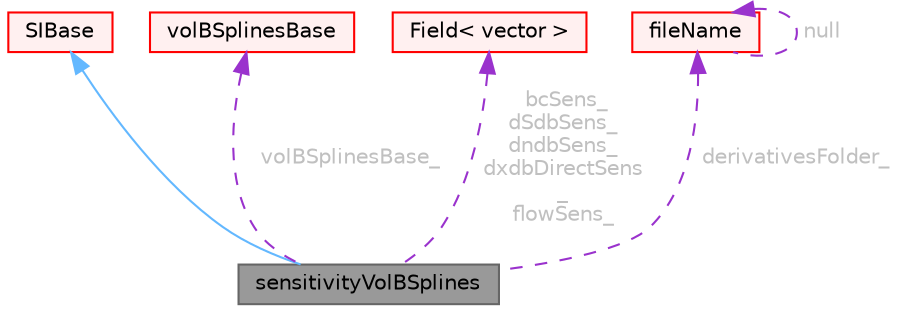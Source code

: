 digraph "sensitivityVolBSplines"
{
 // LATEX_PDF_SIZE
  bgcolor="transparent";
  edge [fontname=Helvetica,fontsize=10,labelfontname=Helvetica,labelfontsize=10];
  node [fontname=Helvetica,fontsize=10,shape=box,height=0.2,width=0.4];
  Node1 [id="Node000001",label="sensitivityVolBSplines",height=0.2,width=0.4,color="gray40", fillcolor="grey60", style="filled", fontcolor="black",tooltip="Calculation of adjoint based sensitivities at vol B-Splines control points using the SI or e-SI appro..."];
  Node2 -> Node1 [id="edge1_Node000001_Node000002",dir="back",color="steelblue1",style="solid",tooltip=" "];
  Node2 [id="Node000002",label="SIBase",height=0.2,width=0.4,color="red", fillcolor="#FFF0F0", style="filled",URL="$classFoam_1_1incompressible_1_1SIBase.html",tooltip="Base class for Surface Integral-based sensitivity derivatives."];
  Node91 -> Node1 [id="edge2_Node000001_Node000091",dir="back",color="darkorchid3",style="dashed",tooltip=" ",label=" volBSplinesBase_",fontcolor="grey" ];
  Node91 [id="Node000091",label="volBSplinesBase",height=0.2,width=0.4,color="red", fillcolor="#FFF0F0", style="filled",URL="$classFoam_1_1volBSplinesBase.html",tooltip="Class constructing a number of volumetric B-Splines boxes, read from dynamicMeshDict...."];
  Node100 -> Node1 [id="edge3_Node000001_Node000100",dir="back",color="darkorchid3",style="dashed",tooltip=" ",label=" bcSens_\ndSdbSens_\ndndbSens_\ndxdbDirectSens\l_\nflowSens_",fontcolor="grey" ];
  Node100 [id="Node000100",label="Field\< vector \>",height=0.2,width=0.4,color="red", fillcolor="#FFF0F0", style="filled",URL="$classFoam_1_1Field.html",tooltip=" "];
  Node102 -> Node1 [id="edge4_Node000001_Node000102",dir="back",color="darkorchid3",style="dashed",tooltip=" ",label=" derivativesFolder_",fontcolor="grey" ];
  Node102 [id="Node000102",label="fileName",height=0.2,width=0.4,color="red", fillcolor="#FFF0F0", style="filled",URL="$classFoam_1_1fileName.html",tooltip="A class for handling file names."];
  Node102 -> Node102 [id="edge5_Node000102_Node000102",dir="back",color="darkorchid3",style="dashed",tooltip=" ",label=" null",fontcolor="grey" ];
}
